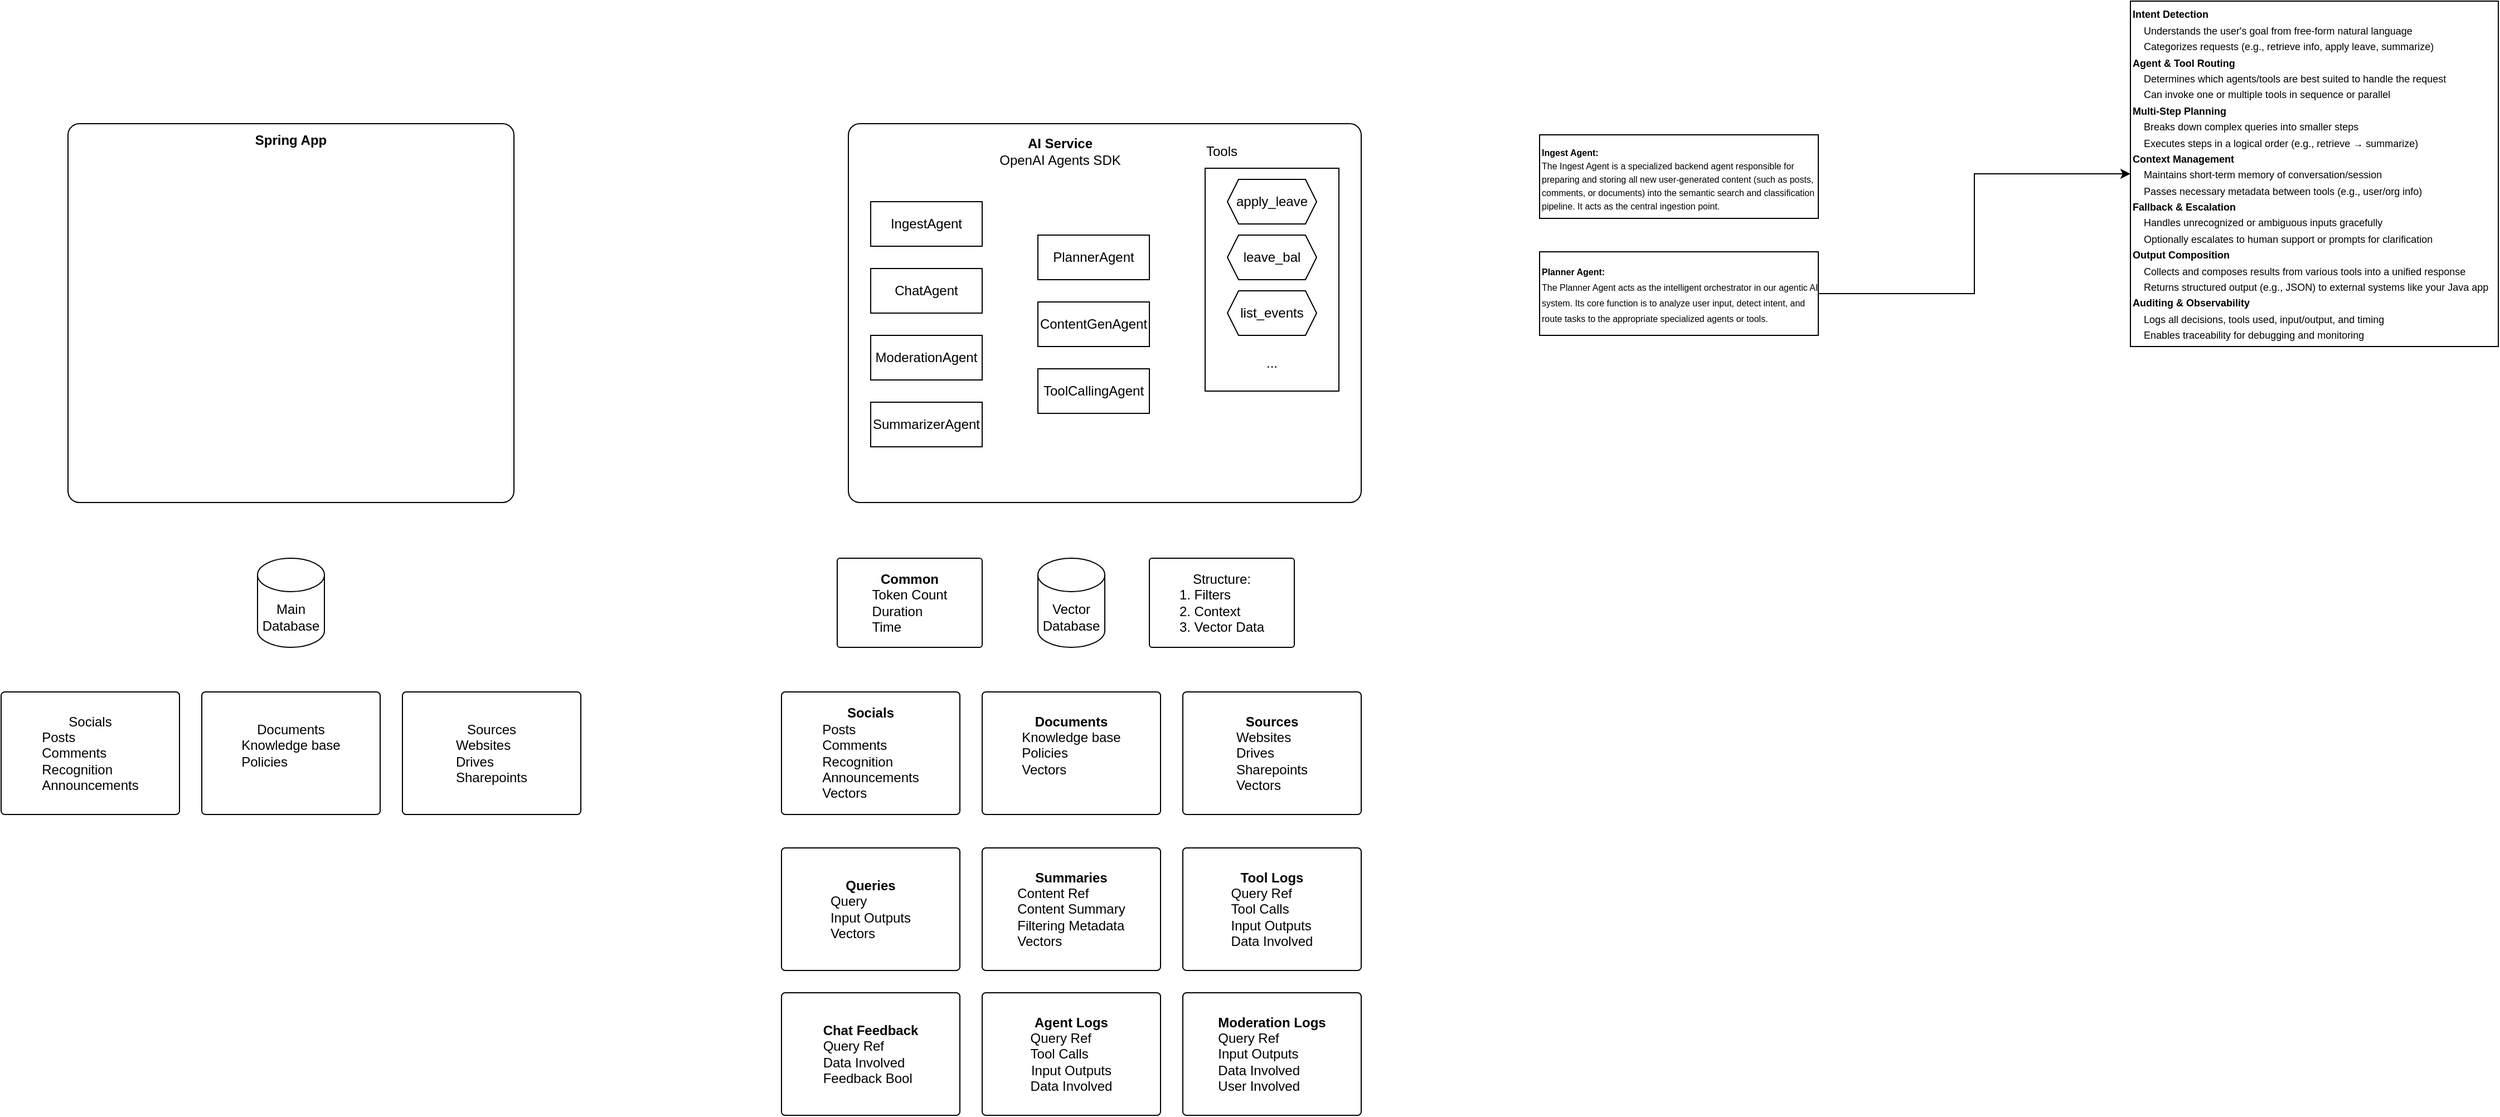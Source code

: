 <mxfile version="27.1.5">
  <diagram name="Page-1" id="6BmJr5rbr6GqPgEecNDf">
    <mxGraphModel dx="2723" dy="1034" grid="1" gridSize="10" guides="1" tooltips="1" connect="1" arrows="1" fold="1" page="0" pageScale="1" pageWidth="850" pageHeight="1100" math="0" shadow="0">
      <root>
        <mxCell id="0" />
        <mxCell id="1" parent="0" />
        <mxCell id="sI5unZWtDdbz9k2Sz7qP-1" value="" style="rounded=1;whiteSpace=wrap;html=1;arcSize=3;" vertex="1" parent="1">
          <mxGeometry x="-830" y="-290" width="460" height="340" as="geometry" />
        </mxCell>
        <mxCell id="sI5unZWtDdbz9k2Sz7qP-2" value="&lt;div&gt;&lt;b&gt;AI Service&lt;/b&gt;&lt;/div&gt;&lt;div&gt;OpenAI Agents SDK&lt;/div&gt;" style="text;html=1;align=center;verticalAlign=middle;whiteSpace=wrap;rounded=0;" vertex="1" parent="1">
          <mxGeometry x="-700" y="-280" width="120" height="30" as="geometry" />
        </mxCell>
        <mxCell id="sI5unZWtDdbz9k2Sz7qP-4" value="Vector Database" style="shape=cylinder3;whiteSpace=wrap;html=1;boundedLbl=1;backgroundOutline=1;size=15;" vertex="1" parent="1">
          <mxGeometry x="-660" y="100" width="60" height="80" as="geometry" />
        </mxCell>
        <mxCell id="sI5unZWtDdbz9k2Sz7qP-6" value="&lt;div&gt;&lt;b&gt;Socials&lt;/b&gt;&lt;/div&gt;&lt;div align=&quot;left&quot;&gt;Posts&lt;/div&gt;&lt;div align=&quot;left&quot;&gt;Comments&lt;/div&gt;&lt;div align=&quot;left&quot;&gt;Recognition&lt;/div&gt;&lt;div align=&quot;left&quot;&gt;Announcements&lt;/div&gt;&lt;div align=&quot;left&quot;&gt;Vectors&lt;/div&gt;" style="rounded=1;whiteSpace=wrap;html=1;arcSize=3;" vertex="1" parent="1">
          <mxGeometry x="-890" y="220" width="160" height="110" as="geometry" />
        </mxCell>
        <mxCell id="sI5unZWtDdbz9k2Sz7qP-7" value="&lt;div&gt;Structure:&lt;/div&gt;&lt;div align=&quot;left&quot;&gt;1. Filters&lt;/div&gt;&lt;div align=&quot;left&quot;&gt;2. Context&lt;/div&gt;&lt;div align=&quot;left&quot;&gt;3. Vector Data&lt;/div&gt;" style="rounded=1;whiteSpace=wrap;html=1;arcSize=3;" vertex="1" parent="1">
          <mxGeometry x="-560" y="100" width="130" height="80" as="geometry" />
        </mxCell>
        <mxCell id="sI5unZWtDdbz9k2Sz7qP-8" value="&lt;div&gt;&lt;b&gt;Documents&lt;/b&gt;&lt;/div&gt;&lt;div align=&quot;left&quot;&gt;Knowledge base&lt;/div&gt;&lt;div align=&quot;left&quot;&gt;Policies&lt;/div&gt;&lt;div align=&quot;left&quot;&gt;Vectors&lt;/div&gt;&lt;div align=&quot;left&quot;&gt;&lt;br&gt;&lt;/div&gt;" style="rounded=1;whiteSpace=wrap;html=1;arcSize=3;" vertex="1" parent="1">
          <mxGeometry x="-710" y="220" width="160" height="110" as="geometry" />
        </mxCell>
        <mxCell id="sI5unZWtDdbz9k2Sz7qP-9" value="&lt;div&gt;&lt;b&gt;Sources&lt;/b&gt;&lt;/div&gt;&lt;div align=&quot;left&quot;&gt;Websites&lt;/div&gt;&lt;div align=&quot;left&quot;&gt;Drives&lt;/div&gt;&lt;div align=&quot;left&quot;&gt;Sharepoints&lt;/div&gt;&lt;div align=&quot;left&quot;&gt;Vectors&lt;/div&gt;" style="rounded=1;whiteSpace=wrap;html=1;arcSize=3;" vertex="1" parent="1">
          <mxGeometry x="-530" y="220" width="160" height="110" as="geometry" />
        </mxCell>
        <mxCell id="sI5unZWtDdbz9k2Sz7qP-10" value="" style="rounded=1;whiteSpace=wrap;html=1;arcSize=3;" vertex="1" parent="1">
          <mxGeometry x="-1530" y="-290" width="400" height="340" as="geometry" />
        </mxCell>
        <mxCell id="sI5unZWtDdbz9k2Sz7qP-11" value="&lt;div&gt;&lt;b&gt;Spring App&lt;/b&gt;&lt;/div&gt;" style="text;html=1;align=center;verticalAlign=middle;whiteSpace=wrap;rounded=0;" vertex="1" parent="1">
          <mxGeometry x="-1390" y="-290" width="120" height="30" as="geometry" />
        </mxCell>
        <mxCell id="sI5unZWtDdbz9k2Sz7qP-13" value="IngestAgent" style="rounded=0;whiteSpace=wrap;html=1;" vertex="1" parent="1">
          <mxGeometry x="-810" y="-220" width="100" height="40" as="geometry" />
        </mxCell>
        <mxCell id="sI5unZWtDdbz9k2Sz7qP-14" value="&lt;div style=&quot;line-height: 100%;&quot;&gt;&lt;div align=&quot;left&quot;&gt;&lt;b&gt;&lt;font style=&quot;font-size: 8px; line-height: 100%;&quot;&gt;Ingest Agent:&lt;/font&gt;&lt;/b&gt;&lt;/div&gt;&lt;div align=&quot;left&quot;&gt;&lt;font style=&quot;font-size: 8px; line-height: 100%;&quot;&gt;The &lt;span data-end=&quot;216&quot; data-start=&quot;200&quot;&gt;Ingest Agent&lt;/span&gt; is a specialized backend agent responsible for preparing and storing all new user-generated content (such as posts, comments, or documents) into the semantic search and classification pipeline. It acts as the central ingestion point.&lt;/font&gt;&lt;/div&gt;&lt;/div&gt;" style="rounded=0;whiteSpace=wrap;html=1;align=left;" vertex="1" parent="1">
          <mxGeometry x="-210" y="-280" width="250" height="75" as="geometry" />
        </mxCell>
        <mxCell id="sI5unZWtDdbz9k2Sz7qP-15" value="Main Database" style="shape=cylinder3;whiteSpace=wrap;html=1;boundedLbl=1;backgroundOutline=1;size=15;" vertex="1" parent="1">
          <mxGeometry x="-1360" y="100" width="60" height="80" as="geometry" />
        </mxCell>
        <mxCell id="sI5unZWtDdbz9k2Sz7qP-17" value="&lt;div&gt;Socials&lt;/div&gt;&lt;div align=&quot;left&quot;&gt;Posts&lt;/div&gt;&lt;div align=&quot;left&quot;&gt;Comments&lt;/div&gt;&lt;div align=&quot;left&quot;&gt;Recognition&lt;/div&gt;&lt;div align=&quot;left&quot;&gt;Announcements&lt;/div&gt;" style="rounded=1;whiteSpace=wrap;html=1;arcSize=3;" vertex="1" parent="1">
          <mxGeometry x="-1590" y="220" width="160" height="110" as="geometry" />
        </mxCell>
        <mxCell id="sI5unZWtDdbz9k2Sz7qP-18" value="&lt;div&gt;Documents&lt;/div&gt;&lt;div align=&quot;left&quot;&gt;Knowledge base&lt;/div&gt;&lt;div align=&quot;left&quot;&gt;Policies&lt;/div&gt;&lt;div align=&quot;left&quot;&gt;&lt;br&gt;&lt;/div&gt;" style="rounded=1;whiteSpace=wrap;html=1;arcSize=3;" vertex="1" parent="1">
          <mxGeometry x="-1410" y="220" width="160" height="110" as="geometry" />
        </mxCell>
        <mxCell id="sI5unZWtDdbz9k2Sz7qP-19" value="&lt;div&gt;Sources&lt;/div&gt;&lt;div align=&quot;left&quot;&gt;Websites&lt;/div&gt;&lt;div align=&quot;left&quot;&gt;Drives&lt;/div&gt;&lt;div align=&quot;left&quot;&gt;Sharepoints&lt;/div&gt;" style="rounded=1;whiteSpace=wrap;html=1;arcSize=3;" vertex="1" parent="1">
          <mxGeometry x="-1230" y="220" width="160" height="110" as="geometry" />
        </mxCell>
        <mxCell id="sI5unZWtDdbz9k2Sz7qP-20" value="&lt;div&gt;&lt;b&gt;Queries&lt;/b&gt;&lt;/div&gt;&lt;div align=&quot;left&quot;&gt;Query&lt;/div&gt;Input Outputs&lt;div align=&quot;left&quot;&gt;Vectors&lt;/div&gt;" style="rounded=1;whiteSpace=wrap;html=1;arcSize=3;" vertex="1" parent="1">
          <mxGeometry x="-890" y="360" width="160" height="110" as="geometry" />
        </mxCell>
        <mxCell id="sI5unZWtDdbz9k2Sz7qP-21" value="&lt;div&gt;&lt;b&gt;Summaries&lt;/b&gt;&lt;/div&gt;&lt;div align=&quot;left&quot;&gt;Content Ref&lt;/div&gt;&lt;div align=&quot;left&quot;&gt;Content Summary&lt;/div&gt;&lt;div align=&quot;left&quot;&gt;Filtering Metadata&lt;/div&gt;&lt;div align=&quot;left&quot;&gt;Vectors&lt;/div&gt;" style="rounded=1;whiteSpace=wrap;html=1;arcSize=3;" vertex="1" parent="1">
          <mxGeometry x="-710" y="360" width="160" height="110" as="geometry" />
        </mxCell>
        <mxCell id="sI5unZWtDdbz9k2Sz7qP-22" value="&lt;div align=&quot;center&quot;&gt;&lt;b&gt;Tool Logs&lt;/b&gt;&lt;/div&gt;&lt;div align=&quot;left&quot;&gt;Query Ref&lt;/div&gt;&lt;div align=&quot;left&quot;&gt;Tool Calls&lt;/div&gt;&lt;div align=&quot;left&quot;&gt;Input Outputs&lt;/div&gt;&lt;div align=&quot;left&quot;&gt;Data Involved&lt;/div&gt;" style="rounded=1;whiteSpace=wrap;html=1;arcSize=3;align=center;" vertex="1" parent="1">
          <mxGeometry x="-530" y="360" width="160" height="110" as="geometry" />
        </mxCell>
        <mxCell id="sI5unZWtDdbz9k2Sz7qP-23" value="&lt;div&gt;&lt;b&gt;Chat Feedback&lt;/b&gt;&lt;/div&gt;&lt;div align=&quot;left&quot;&gt;Query Ref&lt;/div&gt;&lt;div align=&quot;left&quot;&gt;Data Involved&lt;/div&gt;&lt;div align=&quot;left&quot;&gt;Feedback Bool&lt;/div&gt;" style="rounded=1;whiteSpace=wrap;html=1;arcSize=3;" vertex="1" parent="1">
          <mxGeometry x="-890" y="490" width="160" height="110" as="geometry" />
        </mxCell>
        <mxCell id="sI5unZWtDdbz9k2Sz7qP-24" value="&lt;div align=&quot;center&quot;&gt;&lt;b&gt;Agent Logs&lt;/b&gt;&lt;/div&gt;&lt;div align=&quot;left&quot;&gt;Query Ref&lt;/div&gt;&lt;div align=&quot;left&quot;&gt;Tool Calls&lt;/div&gt;&lt;div&gt;Input Outputs&lt;/div&gt;&lt;div&gt;Data Involved&lt;/div&gt;" style="rounded=1;whiteSpace=wrap;html=1;arcSize=3;align=center;" vertex="1" parent="1">
          <mxGeometry x="-710" y="490" width="160" height="110" as="geometry" />
        </mxCell>
        <mxCell id="sI5unZWtDdbz9k2Sz7qP-25" value="&lt;div&gt;&lt;b&gt;Common&lt;/b&gt;&lt;/div&gt;&lt;div align=&quot;left&quot;&gt;Token Count&lt;/div&gt;&lt;div align=&quot;left&quot;&gt;Duration&lt;/div&gt;&lt;div align=&quot;left&quot;&gt;Time&lt;/div&gt;" style="rounded=1;whiteSpace=wrap;html=1;arcSize=3;" vertex="1" parent="1">
          <mxGeometry x="-840" y="100" width="130" height="80" as="geometry" />
        </mxCell>
        <mxCell id="sI5unZWtDdbz9k2Sz7qP-26" value="&lt;div align=&quot;center&quot;&gt;&lt;b&gt;Moderation Logs&lt;/b&gt;&lt;/div&gt;&lt;div align=&quot;left&quot;&gt;Query Ref&lt;/div&gt;&lt;div align=&quot;left&quot;&gt;Input Outputs&lt;/div&gt;&lt;div align=&quot;left&quot;&gt;Data Involved&lt;/div&gt;&lt;div align=&quot;left&quot;&gt;User Involved&lt;/div&gt;" style="rounded=1;whiteSpace=wrap;html=1;arcSize=3;align=center;" vertex="1" parent="1">
          <mxGeometry x="-530" y="490" width="160" height="110" as="geometry" />
        </mxCell>
        <mxCell id="sI5unZWtDdbz9k2Sz7qP-27" value="SummarizerAgent" style="rounded=0;whiteSpace=wrap;html=1;" vertex="1" parent="1">
          <mxGeometry x="-810" y="-40" width="100" height="40" as="geometry" />
        </mxCell>
        <mxCell id="sI5unZWtDdbz9k2Sz7qP-31" value="ModerationAgent" style="rounded=0;whiteSpace=wrap;html=1;" vertex="1" parent="1">
          <mxGeometry x="-810" y="-100" width="100" height="40" as="geometry" />
        </mxCell>
        <mxCell id="sI5unZWtDdbz9k2Sz7qP-32" value="ToolCallingAgent" style="rounded=0;whiteSpace=wrap;html=1;" vertex="1" parent="1">
          <mxGeometry x="-660" y="-70" width="100" height="40" as="geometry" />
        </mxCell>
        <mxCell id="sI5unZWtDdbz9k2Sz7qP-33" value="ContentGenAgent" style="rounded=0;whiteSpace=wrap;html=1;" vertex="1" parent="1">
          <mxGeometry x="-660" y="-130" width="100" height="40" as="geometry" />
        </mxCell>
        <mxCell id="sI5unZWtDdbz9k2Sz7qP-34" value="PlannerAgent" style="rounded=0;whiteSpace=wrap;html=1;" vertex="1" parent="1">
          <mxGeometry x="-660" y="-190" width="100" height="40" as="geometry" />
        </mxCell>
        <mxCell id="sI5unZWtDdbz9k2Sz7qP-35" value="ChatAgent" style="rounded=0;whiteSpace=wrap;html=1;" vertex="1" parent="1">
          <mxGeometry x="-810" y="-160" width="100" height="40" as="geometry" />
        </mxCell>
        <mxCell id="sI5unZWtDdbz9k2Sz7qP-37" value="apply_leave" style="shape=hexagon;perimeter=hexagonPerimeter2;whiteSpace=wrap;html=1;fixedSize=1;size=10;" vertex="1" parent="1">
          <mxGeometry x="-490" y="-240" width="80" height="40" as="geometry" />
        </mxCell>
        <mxCell id="sI5unZWtDdbz9k2Sz7qP-38" value="leave_bal" style="shape=hexagon;perimeter=hexagonPerimeter2;whiteSpace=wrap;html=1;fixedSize=1;size=10;" vertex="1" parent="1">
          <mxGeometry x="-490" y="-190" width="80" height="40" as="geometry" />
        </mxCell>
        <mxCell id="sI5unZWtDdbz9k2Sz7qP-40" value="list_events" style="shape=hexagon;perimeter=hexagonPerimeter2;whiteSpace=wrap;html=1;fixedSize=1;size=10;" vertex="1" parent="1">
          <mxGeometry x="-490" y="-140" width="80" height="40" as="geometry" />
        </mxCell>
        <mxCell id="sI5unZWtDdbz9k2Sz7qP-41" value="..." style="text;html=1;align=center;verticalAlign=middle;whiteSpace=wrap;rounded=0;" vertex="1" parent="1">
          <mxGeometry x="-480" y="-90" width="60" height="30" as="geometry" />
        </mxCell>
        <mxCell id="sI5unZWtDdbz9k2Sz7qP-42" value="" style="rounded=0;whiteSpace=wrap;html=1;fillColor=none;" vertex="1" parent="1">
          <mxGeometry x="-510" y="-250" width="120" height="200" as="geometry" />
        </mxCell>
        <mxCell id="sI5unZWtDdbz9k2Sz7qP-43" value="Tools" style="text;html=1;align=center;verticalAlign=middle;whiteSpace=wrap;rounded=0;" vertex="1" parent="1">
          <mxGeometry x="-525" y="-280" width="60" height="30" as="geometry" />
        </mxCell>
        <mxCell id="sI5unZWtDdbz9k2Sz7qP-47" style="edgeStyle=orthogonalEdgeStyle;rounded=0;orthogonalLoop=1;jettySize=auto;html=1;" edge="1" parent="1" source="sI5unZWtDdbz9k2Sz7qP-44" target="sI5unZWtDdbz9k2Sz7qP-46">
          <mxGeometry relative="1" as="geometry" />
        </mxCell>
        <mxCell id="sI5unZWtDdbz9k2Sz7qP-44" value="&lt;div style=&quot;line-height: 100%;&quot;&gt;&lt;div align=&quot;left&quot;&gt;&lt;font style=&quot;font-size: 8px;&quot;&gt;&lt;b&gt;&lt;font style=&quot;line-height: 100%;&quot;&gt;Planner Agent:&lt;/font&gt;&lt;/b&gt;&lt;/font&gt;&lt;/div&gt;&lt;font style=&quot;font-size: 8px;&quot;&gt;The Planner Agent acts as the intelligent orchestrator in our agentic AI system. Its core function is to analyze user input, detect intent, and route tasks to the appropriate specialized agents or tools.&lt;/font&gt;&lt;/div&gt;" style="rounded=0;whiteSpace=wrap;html=1;align=left;" vertex="1" parent="1">
          <mxGeometry x="-210" y="-175" width="250" height="75" as="geometry" />
        </mxCell>
        <mxCell id="sI5unZWtDdbz9k2Sz7qP-46" value="&lt;font style=&quot;font-size: 9px; line-height: 100%;&quot;&gt;&lt;b&gt;Intent Detection&lt;/b&gt;&lt;br&gt;&amp;nbsp;&amp;nbsp;&amp;nbsp; Understands the user&#39;s goal from free-form natural language&lt;br&gt;&amp;nbsp;&amp;nbsp;&amp;nbsp; Categorizes requests (e.g., retrieve info, apply leave, summarize)&lt;br&gt;&lt;b&gt;Agent &amp;amp; Tool Routing&lt;/b&gt;&lt;br&gt;&amp;nbsp;&amp;nbsp;&amp;nbsp; Determines which agents/tools are best suited to handle the request&lt;br&gt;&amp;nbsp;&amp;nbsp;&amp;nbsp; Can invoke one or multiple tools in sequence or parallel&lt;br&gt;&lt;b&gt;Multi-Step Planning&lt;/b&gt;&lt;br&gt;&amp;nbsp;&amp;nbsp;&amp;nbsp; Breaks down complex queries into smaller steps&lt;br&gt;&amp;nbsp;&amp;nbsp;&amp;nbsp; Executes steps in a logical order (e.g., retrieve → summarize)&lt;br&gt;&lt;b&gt;Context Management&lt;/b&gt;&lt;br&gt;&amp;nbsp;&amp;nbsp;&amp;nbsp; Maintains short-term memory of conversation/session&lt;br&gt;&amp;nbsp;&amp;nbsp;&amp;nbsp; Passes necessary metadata between tools (e.g., user/org info)&lt;br&gt;&lt;b&gt;Fallback &amp;amp; Escalation&lt;/b&gt;&lt;br&gt;&amp;nbsp;&amp;nbsp;&amp;nbsp; Handles unrecognized or ambiguous inputs gracefully&lt;br&gt;&amp;nbsp;&amp;nbsp;&amp;nbsp; Optionally escalates to human support or prompts for clarification&lt;br&gt;&lt;b&gt;Output Composition&lt;/b&gt;&lt;br&gt;&amp;nbsp;&amp;nbsp;&amp;nbsp; Collects and composes results from various tools into a unified response&lt;br&gt;&amp;nbsp;&amp;nbsp;&amp;nbsp; Returns structured output (e.g., JSON) to external systems like your Java app&lt;br&gt;&lt;b&gt;Auditing &amp;amp; Observability&lt;/b&gt;&lt;br&gt;&amp;nbsp;&amp;nbsp;&amp;nbsp; Logs all decisions, tools used, input/output, and timing&lt;br&gt;&amp;nbsp;&amp;nbsp;&amp;nbsp; Enables traceability for debugging and monitoring&lt;/font&gt;" style="rounded=0;whiteSpace=wrap;html=1;align=left;" vertex="1" parent="1">
          <mxGeometry x="320" y="-400" width="330" height="310" as="geometry" />
        </mxCell>
      </root>
    </mxGraphModel>
  </diagram>
</mxfile>
